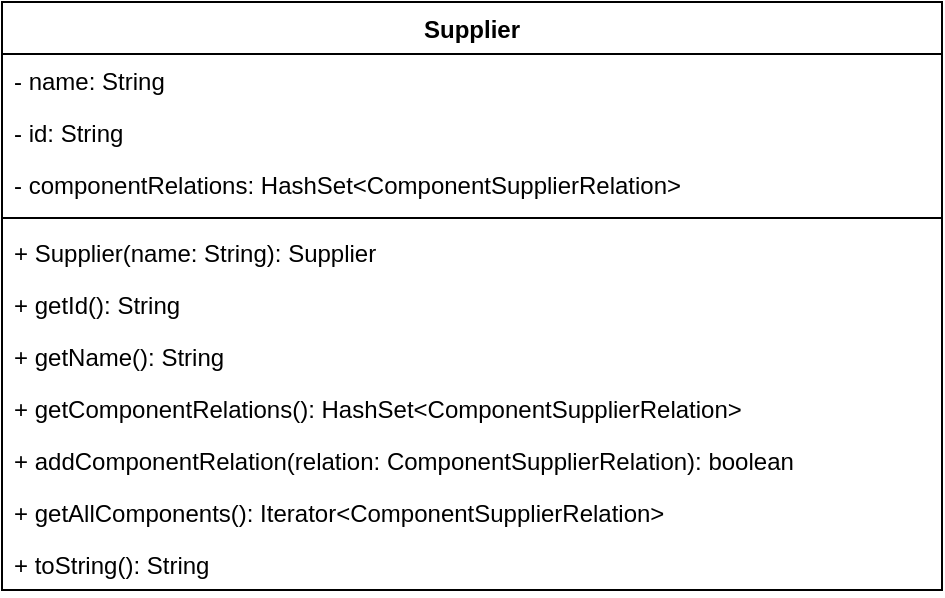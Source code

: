 <mxfile version="13.9.1" type="device"><diagram id="cTS57VQVUBN5Y1h_MKHB" name="Page-1"><mxGraphModel dx="1422" dy="813" grid="1" gridSize="10" guides="1" tooltips="1" connect="1" arrows="1" fold="1" page="1" pageScale="1" pageWidth="850" pageHeight="1100" math="0" shadow="0"><root><mxCell id="0"/><mxCell id="1" parent="0"/><mxCell id="fHkgZBgqMO_wQeq2N59w-1" value="Supplier" style="swimlane;fontStyle=1;align=center;verticalAlign=top;childLayout=stackLayout;horizontal=1;startSize=26;horizontalStack=0;resizeParent=1;resizeParentMax=0;resizeLast=0;collapsible=1;marginBottom=0;" vertex="1" parent="1"><mxGeometry x="190" y="230" width="470" height="294" as="geometry"/></mxCell><mxCell id="fHkgZBgqMO_wQeq2N59w-2" value="- name: String" style="text;strokeColor=none;fillColor=none;align=left;verticalAlign=top;spacingLeft=4;spacingRight=4;overflow=hidden;rotatable=0;points=[[0,0.5],[1,0.5]];portConstraint=eastwest;" vertex="1" parent="fHkgZBgqMO_wQeq2N59w-1"><mxGeometry y="26" width="470" height="26" as="geometry"/></mxCell><mxCell id="fHkgZBgqMO_wQeq2N59w-5" value="- id: String" style="text;strokeColor=none;fillColor=none;align=left;verticalAlign=top;spacingLeft=4;spacingRight=4;overflow=hidden;rotatable=0;points=[[0,0.5],[1,0.5]];portConstraint=eastwest;" vertex="1" parent="fHkgZBgqMO_wQeq2N59w-1"><mxGeometry y="52" width="470" height="26" as="geometry"/></mxCell><mxCell id="fHkgZBgqMO_wQeq2N59w-6" value="- componentRelations: HashSet&lt;ComponentSupplierRelation&gt;" style="text;strokeColor=none;fillColor=none;align=left;verticalAlign=top;spacingLeft=4;spacingRight=4;overflow=hidden;rotatable=0;points=[[0,0.5],[1,0.5]];portConstraint=eastwest;" vertex="1" parent="fHkgZBgqMO_wQeq2N59w-1"><mxGeometry y="78" width="470" height="26" as="geometry"/></mxCell><mxCell id="fHkgZBgqMO_wQeq2N59w-3" value="" style="line;strokeWidth=1;fillColor=none;align=left;verticalAlign=middle;spacingTop=-1;spacingLeft=3;spacingRight=3;rotatable=0;labelPosition=right;points=[];portConstraint=eastwest;" vertex="1" parent="fHkgZBgqMO_wQeq2N59w-1"><mxGeometry y="104" width="470" height="8" as="geometry"/></mxCell><mxCell id="fHkgZBgqMO_wQeq2N59w-4" value="+ Supplier(name: String): Supplier" style="text;strokeColor=none;fillColor=none;align=left;verticalAlign=top;spacingLeft=4;spacingRight=4;overflow=hidden;rotatable=0;points=[[0,0.5],[1,0.5]];portConstraint=eastwest;" vertex="1" parent="fHkgZBgqMO_wQeq2N59w-1"><mxGeometry y="112" width="470" height="26" as="geometry"/></mxCell><mxCell id="fHkgZBgqMO_wQeq2N59w-7" value="+ getId(): String" style="text;strokeColor=none;fillColor=none;align=left;verticalAlign=top;spacingLeft=4;spacingRight=4;overflow=hidden;rotatable=0;points=[[0,0.5],[1,0.5]];portConstraint=eastwest;" vertex="1" parent="fHkgZBgqMO_wQeq2N59w-1"><mxGeometry y="138" width="470" height="26" as="geometry"/></mxCell><mxCell id="fHkgZBgqMO_wQeq2N59w-8" value="+ getName(): String" style="text;strokeColor=none;fillColor=none;align=left;verticalAlign=top;spacingLeft=4;spacingRight=4;overflow=hidden;rotatable=0;points=[[0,0.5],[1,0.5]];portConstraint=eastwest;" vertex="1" parent="fHkgZBgqMO_wQeq2N59w-1"><mxGeometry y="164" width="470" height="26" as="geometry"/></mxCell><mxCell id="fHkgZBgqMO_wQeq2N59w-9" value="+ getComponentRelations(): HashSet&lt;ComponentSupplierRelation&gt;" style="text;strokeColor=none;fillColor=none;align=left;verticalAlign=top;spacingLeft=4;spacingRight=4;overflow=hidden;rotatable=0;points=[[0,0.5],[1,0.5]];portConstraint=eastwest;" vertex="1" parent="fHkgZBgqMO_wQeq2N59w-1"><mxGeometry y="190" width="470" height="26" as="geometry"/></mxCell><mxCell id="fHkgZBgqMO_wQeq2N59w-10" value="+ addComponentRelation(relation: ComponentSupplierRelation): boolean" style="text;strokeColor=none;fillColor=none;align=left;verticalAlign=top;spacingLeft=4;spacingRight=4;overflow=hidden;rotatable=0;points=[[0,0.5],[1,0.5]];portConstraint=eastwest;" vertex="1" parent="fHkgZBgqMO_wQeq2N59w-1"><mxGeometry y="216" width="470" height="26" as="geometry"/></mxCell><mxCell id="fHkgZBgqMO_wQeq2N59w-11" value="+ getAllComponents(): Iterator&lt;ComponentSupplierRelation&gt;" style="text;strokeColor=none;fillColor=none;align=left;verticalAlign=top;spacingLeft=4;spacingRight=4;overflow=hidden;rotatable=0;points=[[0,0.5],[1,0.5]];portConstraint=eastwest;" vertex="1" parent="fHkgZBgqMO_wQeq2N59w-1"><mxGeometry y="242" width="470" height="26" as="geometry"/></mxCell><mxCell id="fHkgZBgqMO_wQeq2N59w-12" value="+ toString(): String" style="text;strokeColor=none;fillColor=none;align=left;verticalAlign=top;spacingLeft=4;spacingRight=4;overflow=hidden;rotatable=0;points=[[0,0.5],[1,0.5]];portConstraint=eastwest;" vertex="1" parent="fHkgZBgqMO_wQeq2N59w-1"><mxGeometry y="268" width="470" height="26" as="geometry"/></mxCell></root></mxGraphModel></diagram></mxfile>